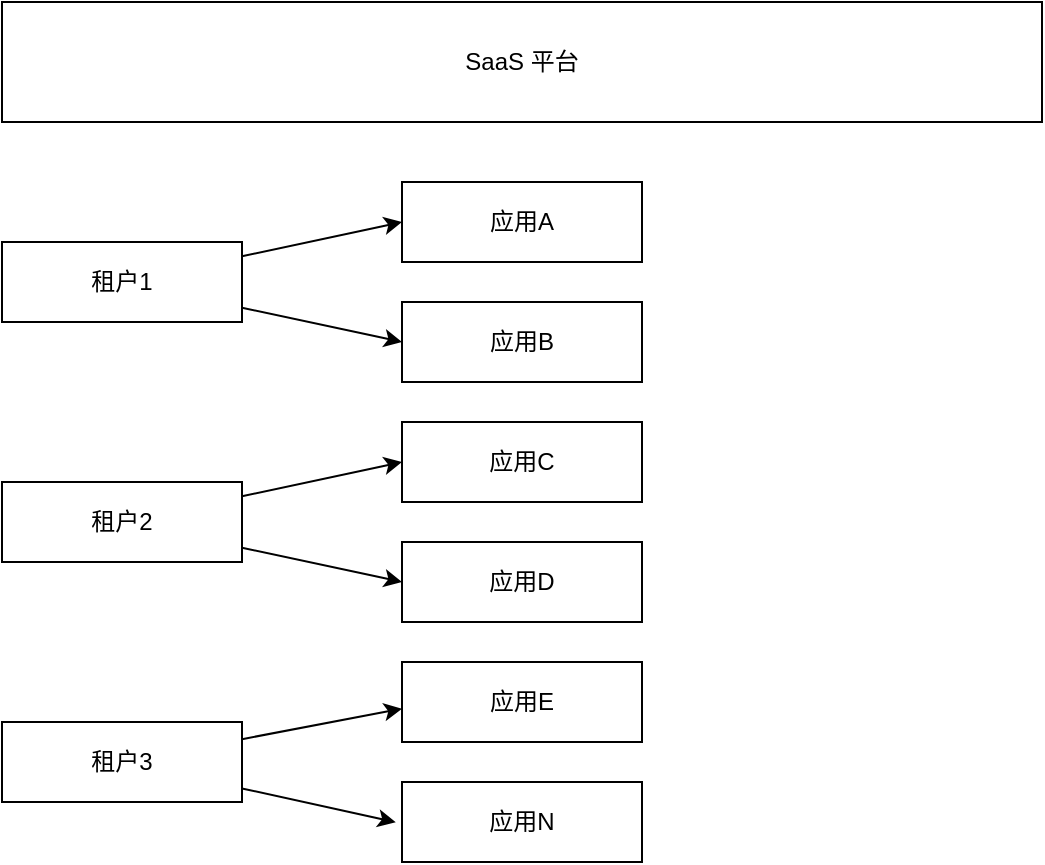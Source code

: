 <mxfile>
    <diagram id="AC9Xa4lOLNyAJy9gtR-a" name="Page-1">
        <mxGraphModel dx="714" dy="510" grid="1" gridSize="10" guides="1" tooltips="1" connect="1" arrows="1" fold="1" page="1" pageScale="1" pageWidth="827" pageHeight="1169" math="0" shadow="0">
            <root>
                <mxCell id="0"/>
                <mxCell id="1" parent="0"/>
                <mxCell id="2" value="SaaS 平台" style="rounded=0;whiteSpace=wrap;html=1;" vertex="1" parent="1">
                    <mxGeometry x="80" y="100" width="520" height="60" as="geometry"/>
                </mxCell>
                <mxCell id="12" style="edgeStyle=none;html=1;entryX=0;entryY=0.5;entryDx=0;entryDy=0;" edge="1" parent="1" source="3" target="6">
                    <mxGeometry relative="1" as="geometry"/>
                </mxCell>
                <mxCell id="13" style="edgeStyle=none;html=1;entryX=0;entryY=0.5;entryDx=0;entryDy=0;" edge="1" parent="1" source="3" target="7">
                    <mxGeometry relative="1" as="geometry"/>
                </mxCell>
                <mxCell id="3" value="租户1" style="rounded=0;whiteSpace=wrap;html=1;" vertex="1" parent="1">
                    <mxGeometry x="80" y="220" width="120" height="40" as="geometry"/>
                </mxCell>
                <mxCell id="14" style="edgeStyle=none;html=1;entryX=0;entryY=0.5;entryDx=0;entryDy=0;" edge="1" parent="1" source="4" target="8">
                    <mxGeometry relative="1" as="geometry"/>
                </mxCell>
                <mxCell id="15" style="edgeStyle=none;html=1;entryX=0;entryY=0.5;entryDx=0;entryDy=0;" edge="1" parent="1" source="4" target="9">
                    <mxGeometry relative="1" as="geometry"/>
                </mxCell>
                <mxCell id="4" value="租户2" style="rounded=0;whiteSpace=wrap;html=1;" vertex="1" parent="1">
                    <mxGeometry x="80" y="340" width="120" height="40" as="geometry"/>
                </mxCell>
                <mxCell id="16" style="edgeStyle=none;html=1;entryX=0;entryY=0.584;entryDx=0;entryDy=0;entryPerimeter=0;" edge="1" parent="1" source="5" target="10">
                    <mxGeometry relative="1" as="geometry"/>
                </mxCell>
                <mxCell id="17" style="edgeStyle=none;html=1;entryX=-0.026;entryY=0.503;entryDx=0;entryDy=0;entryPerimeter=0;" edge="1" parent="1" source="5" target="11">
                    <mxGeometry relative="1" as="geometry"/>
                </mxCell>
                <mxCell id="5" value="租户3" style="rounded=0;whiteSpace=wrap;html=1;" vertex="1" parent="1">
                    <mxGeometry x="80" y="460" width="120" height="40" as="geometry"/>
                </mxCell>
                <mxCell id="6" value="应用A" style="rounded=0;whiteSpace=wrap;html=1;" vertex="1" parent="1">
                    <mxGeometry x="280" y="190" width="120" height="40" as="geometry"/>
                </mxCell>
                <mxCell id="7" value="应用B" style="rounded=0;whiteSpace=wrap;html=1;" vertex="1" parent="1">
                    <mxGeometry x="280" y="250" width="120" height="40" as="geometry"/>
                </mxCell>
                <mxCell id="8" value="应用C" style="rounded=0;whiteSpace=wrap;html=1;" vertex="1" parent="1">
                    <mxGeometry x="280" y="310" width="120" height="40" as="geometry"/>
                </mxCell>
                <mxCell id="9" value="应用D" style="rounded=0;whiteSpace=wrap;html=1;" vertex="1" parent="1">
                    <mxGeometry x="280" y="370" width="120" height="40" as="geometry"/>
                </mxCell>
                <mxCell id="10" value="应用E" style="rounded=0;whiteSpace=wrap;html=1;" vertex="1" parent="1">
                    <mxGeometry x="280" y="430" width="120" height="40" as="geometry"/>
                </mxCell>
                <mxCell id="11" value="应用N" style="rounded=0;whiteSpace=wrap;html=1;" vertex="1" parent="1">
                    <mxGeometry x="280" y="490" width="120" height="40" as="geometry"/>
                </mxCell>
            </root>
        </mxGraphModel>
    </diagram>
</mxfile>